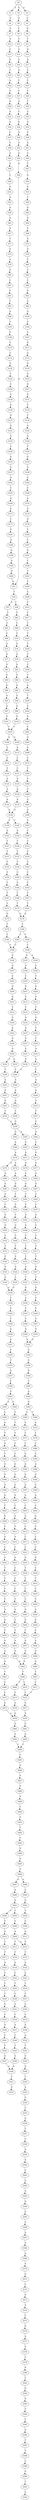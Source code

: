strict digraph  {
	S0 -> S1 [ label = T ];
	S0 -> S2 [ label = G ];
	S0 -> S3 [ label = G ];
	S1 -> S4 [ label = C ];
	S2 -> S5 [ label = C ];
	S3 -> S6 [ label = A ];
	S4 -> S7 [ label = C ];
	S5 -> S8 [ label = G ];
	S6 -> S9 [ label = C ];
	S7 -> S10 [ label = A ];
	S8 -> S11 [ label = T ];
	S9 -> S12 [ label = C ];
	S10 -> S13 [ label = C ];
	S11 -> S14 [ label = G ];
	S12 -> S15 [ label = A ];
	S13 -> S16 [ label = G ];
	S14 -> S17 [ label = A ];
	S15 -> S18 [ label = A ];
	S16 -> S19 [ label = T ];
	S17 -> S20 [ label = C ];
	S18 -> S21 [ label = A ];
	S19 -> S22 [ label = A ];
	S20 -> S23 [ label = T ];
	S21 -> S24 [ label = T ];
	S22 -> S25 [ label = A ];
	S23 -> S26 [ label = C ];
	S24 -> S27 [ label = T ];
	S25 -> S28 [ label = G ];
	S26 -> S29 [ label = T ];
	S27 -> S30 [ label = A ];
	S28 -> S31 [ label = A ];
	S29 -> S32 [ label = C ];
	S30 -> S33 [ label = C ];
	S31 -> S34 [ label = A ];
	S32 -> S35 [ label = G ];
	S33 -> S36 [ label = G ];
	S34 -> S37 [ label = C ];
	S35 -> S38 [ label = C ];
	S36 -> S39 [ label = A ];
	S37 -> S40 [ label = C ];
	S38 -> S41 [ label = A ];
	S39 -> S42 [ label = G ];
	S40 -> S43 [ label = A ];
	S41 -> S44 [ label = C ];
	S42 -> S45 [ label = A ];
	S43 -> S46 [ label = G ];
	S44 -> S47 [ label = T ];
	S45 -> S48 [ label = G ];
	S46 -> S49 [ label = C ];
	S47 -> S50 [ label = G ];
	S48 -> S51 [ label = G ];
	S49 -> S52 [ label = G ];
	S50 -> S53 [ label = G ];
	S51 -> S54 [ label = T ];
	S52 -> S55 [ label = A ];
	S53 -> S56 [ label = T ];
	S54 -> S57 [ label = A ];
	S54 -> S58 [ label = T ];
	S55 -> S59 [ label = A ];
	S56 -> S60 [ label = G ];
	S57 -> S61 [ label = C ];
	S58 -> S62 [ label = C ];
	S59 -> S63 [ label = G ];
	S60 -> S64 [ label = G ];
	S61 -> S65 [ label = C ];
	S62 -> S66 [ label = C ];
	S63 -> S67 [ label = A ];
	S64 -> S68 [ label = T ];
	S65 -> S69 [ label = C ];
	S66 -> S70 [ label = C ];
	S67 -> S71 [ label = C ];
	S68 -> S72 [ label = G ];
	S69 -> S73 [ label = G ];
	S70 -> S74 [ label = G ];
	S71 -> S75 [ label = A ];
	S72 -> S76 [ label = A ];
	S73 -> S77 [ label = A ];
	S74 -> S78 [ label = A ];
	S75 -> S79 [ label = A ];
	S76 -> S80 [ label = T ];
	S77 -> S81 [ label = G ];
	S78 -> S82 [ label = A ];
	S79 -> S83 [ label = G ];
	S80 -> S84 [ label = C ];
	S81 -> S85 [ label = A ];
	S82 -> S86 [ label = A ];
	S83 -> S87 [ label = C ];
	S84 -> S88 [ label = C ];
	S85 -> S89 [ label = G ];
	S86 -> S90 [ label = G ];
	S87 -> S91 [ label = C ];
	S88 -> S92 [ label = G ];
	S89 -> S93 [ label = A ];
	S90 -> S94 [ label = A ];
	S91 -> S95 [ label = T ];
	S92 -> S96 [ label = A ];
	S93 -> S97 [ label = A ];
	S94 -> S98 [ label = A ];
	S95 -> S99 [ label = A ];
	S96 -> S100 [ label = A ];
	S97 -> S101 [ label = G ];
	S98 -> S102 [ label = G ];
	S99 -> S103 [ label = T ];
	S100 -> S104 [ label = C ];
	S101 -> S105 [ label = T ];
	S102 -> S105 [ label = T ];
	S103 -> S106 [ label = C ];
	S104 -> S107 [ label = C ];
	S105 -> S108 [ label = A ];
	S105 -> S109 [ label = G ];
	S106 -> S110 [ label = C ];
	S107 -> S111 [ label = G ];
	S108 -> S112 [ label = C ];
	S109 -> S113 [ label = A ];
	S110 -> S114 [ label = C ];
	S111 -> S115 [ label = A ];
	S112 -> S116 [ label = C ];
	S113 -> S117 [ label = C ];
	S114 -> S118 [ label = G ];
	S115 -> S119 [ label = G ];
	S116 -> S120 [ label = T ];
	S117 -> S121 [ label = T ];
	S118 -> S122 [ label = T ];
	S119 -> S123 [ label = G ];
	S120 -> S124 [ label = A ];
	S121 -> S125 [ label = A ];
	S122 -> S126 [ label = C ];
	S123 -> S127 [ label = G ];
	S124 -> S128 [ label = A ];
	S125 -> S129 [ label = A ];
	S126 -> S130 [ label = C ];
	S127 -> S131 [ label = G ];
	S128 -> S132 [ label = A ];
	S129 -> S133 [ label = A ];
	S130 -> S134 [ label = G ];
	S131 -> S135 [ label = C ];
	S132 -> S136 [ label = G ];
	S133 -> S136 [ label = G ];
	S134 -> S137 [ label = G ];
	S135 -> S138 [ label = T ];
	S136 -> S139 [ label = C ];
	S136 -> S140 [ label = T ];
	S137 -> S141 [ label = G ];
	S138 -> S142 [ label = G ];
	S139 -> S143 [ label = A ];
	S140 -> S144 [ label = A ];
	S141 -> S145 [ label = A ];
	S142 -> S146 [ label = G ];
	S143 -> S147 [ label = T ];
	S144 -> S148 [ label = T ];
	S145 -> S149 [ label = C ];
	S146 -> S150 [ label = T ];
	S147 -> S151 [ label = T ];
	S148 -> S152 [ label = T ];
	S149 -> S153 [ label = G ];
	S150 -> S154 [ label = G ];
	S151 -> S155 [ label = C ];
	S152 -> S156 [ label = C ];
	S153 -> S157 [ label = A ];
	S154 -> S158 [ label = A ];
	S155 -> S159 [ label = C ];
	S156 -> S160 [ label = C ];
	S157 -> S161 [ label = A ];
	S158 -> S162 [ label = C ];
	S159 -> S163 [ label = T ];
	S160 -> S164 [ label = C ];
	S161 -> S165 [ label = T ];
	S162 -> S166 [ label = C ];
	S163 -> S167 [ label = T ];
	S164 -> S168 [ label = T ];
	S165 -> S169 [ label = A ];
	S166 -> S170 [ label = A ];
	S167 -> S171 [ label = T ];
	S168 -> S172 [ label = T ];
	S169 -> S173 [ label = G ];
	S170 -> S174 [ label = G ];
	S171 -> S175 [ label = G ];
	S172 -> S176 [ label = G ];
	S173 -> S177 [ label = T ];
	S174 -> S178 [ label = G ];
	S175 -> S179 [ label = T ];
	S176 -> S180 [ label = T ];
	S177 -> S181 [ label = G ];
	S178 -> S182 [ label = T ];
	S179 -> S183 [ label = C ];
	S180 -> S184 [ label = T ];
	S180 -> S185 [ label = C ];
	S181 -> S186 [ label = A ];
	S182 -> S187 [ label = C ];
	S183 -> S188 [ label = C ];
	S184 -> S189 [ label = T ];
	S185 -> S188 [ label = C ];
	S186 -> S190 [ label = G ];
	S187 -> S191 [ label = G ];
	S188 -> S192 [ label = G ];
	S189 -> S193 [ label = G ];
	S189 -> S194 [ label = A ];
	S190 -> S195 [ label = A ];
	S191 -> S196 [ label = T ];
	S192 -> S197 [ label = A ];
	S193 -> S198 [ label = A ];
	S194 -> S199 [ label = C ];
	S195 -> S200 [ label = G ];
	S196 -> S201 [ label = T ];
	S197 -> S202 [ label = C ];
	S198 -> S203 [ label = C ];
	S199 -> S204 [ label = T ];
	S200 -> S51 [ label = G ];
	S201 -> S205 [ label = T ];
	S202 -> S206 [ label = G ];
	S203 -> S207 [ label = G ];
	S204 -> S208 [ label = G ];
	S205 -> S209 [ label = C ];
	S206 -> S210 [ label = G ];
	S207 -> S211 [ label = G ];
	S208 -> S212 [ label = G ];
	S209 -> S213 [ label = C ];
	S210 -> S214 [ label = T ];
	S211 -> S215 [ label = C ];
	S212 -> S216 [ label = T ];
	S213 -> S217 [ label = C ];
	S214 -> S218 [ label = G ];
	S215 -> S219 [ label = G ];
	S216 -> S220 [ label = G ];
	S217 -> S221 [ label = T ];
	S218 -> S222 [ label = A ];
	S219 -> S223 [ label = A ];
	S220 -> S224 [ label = T ];
	S221 -> S225 [ label = T ];
	S222 -> S226 [ label = A ];
	S223 -> S227 [ label = A ];
	S224 -> S228 [ label = C ];
	S225 -> S229 [ label = T ];
	S226 -> S230 [ label = A ];
	S227 -> S231 [ label = A ];
	S228 -> S232 [ label = A ];
	S229 -> S233 [ label = C ];
	S230 -> S234 [ label = C ];
	S230 -> S235 [ label = A ];
	S231 -> S236 [ label = A ];
	S232 -> S237 [ label = A ];
	S233 -> S238 [ label = C ];
	S234 -> S239 [ label = C ];
	S235 -> S240 [ label = C ];
	S236 -> S240 [ label = C ];
	S237 -> S241 [ label = C ];
	S238 -> S242 [ label = T ];
	S239 -> S243 [ label = A ];
	S240 -> S244 [ label = A ];
	S241 -> S245 [ label = G ];
	S242 -> S246 [ label = A ];
	S243 -> S247 [ label = A ];
	S244 -> S248 [ label = A ];
	S245 -> S249 [ label = A ];
	S246 -> S250 [ label = T ];
	S247 -> S251 [ label = G ];
	S248 -> S252 [ label = G ];
	S249 -> S253 [ label = A ];
	S250 -> S254 [ label = C ];
	S251 -> S255 [ label = T ];
	S252 -> S256 [ label = T ];
	S253 -> S257 [ label = T ];
	S254 -> S258 [ label = G ];
	S255 -> S259 [ label = C ];
	S256 -> S259 [ label = C ];
	S257 -> S260 [ label = C ];
	S258 -> S261 [ label = C ];
	S259 -> S262 [ label = G ];
	S259 -> S263 [ label = A ];
	S260 -> S264 [ label = A ];
	S261 -> S265 [ label = A ];
	S262 -> S266 [ label = A ];
	S263 -> S267 [ label = A ];
	S264 -> S268 [ label = C ];
	S265 -> S269 [ label = A ];
	S266 -> S270 [ label = A ];
	S267 -> S271 [ label = A ];
	S268 -> S272 [ label = G ];
	S269 -> S273 [ label = C ];
	S270 -> S274 [ label = A ];
	S270 -> S275 [ label = G ];
	S271 -> S276 [ label = G ];
	S272 -> S277 [ label = G ];
	S273 -> S278 [ label = T ];
	S274 -> S279 [ label = A ];
	S275 -> S280 [ label = A ];
	S276 -> S281 [ label = A ];
	S277 -> S282 [ label = G ];
	S278 -> S283 [ label = C ];
	S279 -> S284 [ label = G ];
	S280 -> S285 [ label = G ];
	S281 -> S286 [ label = G ];
	S282 -> S287 [ label = G ];
	S283 -> S288 [ label = C ];
	S284 -> S289 [ label = T ];
	S285 -> S290 [ label = C ];
	S286 -> S291 [ label = T ];
	S287 -> S292 [ label = T ];
	S288 -> S293 [ label = A ];
	S289 -> S294 [ label = C ];
	S290 -> S295 [ label = C ];
	S291 -> S296 [ label = C ];
	S292 -> S297 [ label = C ];
	S293 -> S298 [ label = G ];
	S294 -> S299 [ label = T ];
	S295 -> S300 [ label = G ];
	S296 -> S301 [ label = G ];
	S297 -> S302 [ label = G ];
	S298 -> S303 [ label = T ];
	S299 -> S304 [ label = C ];
	S300 -> S305 [ label = G ];
	S301 -> S306 [ label = A ];
	S302 -> S307 [ label = T ];
	S303 -> S308 [ label = T ];
	S304 -> S309 [ label = C ];
	S305 -> S310 [ label = C ];
	S306 -> S311 [ label = C ];
	S307 -> S312 [ label = C ];
	S308 -> S313 [ label = T ];
	S309 -> S314 [ label = T ];
	S310 -> S315 [ label = T ];
	S311 -> S316 [ label = T ];
	S312 -> S317 [ label = T ];
	S313 -> S318 [ label = C ];
	S314 -> S319 [ label = C ];
	S315 -> S320 [ label = C ];
	S316 -> S321 [ label = T ];
	S317 -> S322 [ label = T ];
	S318 -> S323 [ label = C ];
	S319 -> S324 [ label = A ];
	S320 -> S325 [ label = A ];
	S321 -> S326 [ label = A ];
	S322 -> S327 [ label = G ];
	S323 -> S328 [ label = C ];
	S324 -> S329 [ label = C ];
	S325 -> S330 [ label = C ];
	S326 -> S331 [ label = T ];
	S327 -> S332 [ label = C ];
	S328 -> S333 [ label = C ];
	S329 -> S334 [ label = G ];
	S330 -> S334 [ label = G ];
	S331 -> S335 [ label = G ];
	S332 -> S336 [ label = G ];
	S333 -> S337 [ label = T ];
	S334 -> S338 [ label = T ];
	S335 -> S339 [ label = C ];
	S336 -> S340 [ label = C ];
	S337 -> S341 [ label = T ];
	S338 -> S342 [ label = C ];
	S339 -> S343 [ label = C ];
	S340 -> S344 [ label = C ];
	S341 -> S176 [ label = G ];
	S342 -> S345 [ label = T ];
	S343 -> S346 [ label = C ];
	S344 -> S347 [ label = C ];
	S345 -> S348 [ label = A ];
	S346 -> S349 [ label = G ];
	S347 -> S350 [ label = G ];
	S348 -> S351 [ label = A ];
	S349 -> S352 [ label = A ];
	S350 -> S352 [ label = A ];
	S351 -> S353 [ label = T ];
	S352 -> S354 [ label = C ];
	S353 -> S355 [ label = T ];
	S354 -> S356 [ label = C ];
	S355 -> S357 [ label = A ];
	S356 -> S358 [ label = G ];
	S357 -> S359 [ label = C ];
	S358 -> S360 [ label = T ];
	S359 -> S361 [ label = G ];
	S360 -> S362 [ label = A ];
	S361 -> S363 [ label = A ];
	S361 -> S364 [ label = G ];
	S362 -> S365 [ label = G ];
	S363 -> S366 [ label = C ];
	S364 -> S367 [ label = C ];
	S365 -> S368 [ label = T ];
	S365 -> S369 [ label = C ];
	S366 -> S370 [ label = A ];
	S367 -> S371 [ label = T ];
	S368 -> S372 [ label = A ];
	S369 -> S373 [ label = A ];
	S370 -> S374 [ label = T ];
	S371 -> S375 [ label = T ];
	S372 -> S376 [ label = T ];
	S373 -> S377 [ label = T ];
	S374 -> S378 [ label = A ];
	S375 -> S379 [ label = C ];
	S376 -> S380 [ label = C ];
	S377 -> S381 [ label = C ];
	S378 -> S382 [ label = C ];
	S379 -> S383 [ label = C ];
	S380 -> S384 [ label = C ];
	S381 -> S385 [ label = G ];
	S382 -> S386 [ label = G ];
	S383 -> S387 [ label = G ];
	S384 -> S388 [ label = A ];
	S385 -> S389 [ label = A ];
	S386 -> S390 [ label = G ];
	S387 -> S391 [ label = A ];
	S388 -> S392 [ label = G ];
	S389 -> S393 [ label = G ];
	S390 -> S394 [ label = A ];
	S391 -> S395 [ label = A ];
	S392 -> S396 [ label = A ];
	S393 -> S397 [ label = A ];
	S394 -> S398 [ label = A ];
	S395 -> S399 [ label = A ];
	S396 -> S400 [ label = A ];
	S397 -> S401 [ label = A ];
	S398 -> S402 [ label = T ];
	S399 -> S403 [ label = C ];
	S400 -> S404 [ label = C ];
	S401 -> S405 [ label = C ];
	S402 -> S406 [ label = G ];
	S403 -> S407 [ label = G ];
	S404 -> S408 [ label = G ];
	S405 -> S409 [ label = A ];
	S406 -> S410 [ label = T ];
	S407 -> S411 [ label = T ];
	S408 -> S412 [ label = C ];
	S409 -> S413 [ label = C ];
	S410 -> S414 [ label = A ];
	S411 -> S415 [ label = A ];
	S412 -> S416 [ label = C ];
	S413 -> S417 [ label = C ];
	S414 -> S418 [ label = C ];
	S415 -> S419 [ label = C ];
	S416 -> S420 [ label = C ];
	S417 -> S421 [ label = C ];
	S418 -> S422 [ label = C ];
	S419 -> S423 [ label = A ];
	S420 -> S424 [ label = G ];
	S421 -> S425 [ label = G ];
	S422 -> S426 [ label = T ];
	S423 -> S427 [ label = C ];
	S424 -> S428 [ label = C ];
	S425 -> S429 [ label = T ];
	S426 -> S430 [ label = T ];
	S427 -> S431 [ label = T ];
	S428 -> S432 [ label = T ];
	S429 -> S433 [ label = T ];
	S430 -> S434 [ label = C ];
	S431 -> S435 [ label = C ];
	S432 -> S436 [ label = C ];
	S433 -> S437 [ label = C ];
	S434 -> S438 [ label = T ];
	S435 -> S439 [ label = T ];
	S436 -> S440 [ label = C ];
	S437 -> S441 [ label = C ];
	S438 -> S442 [ label = A ];
	S439 -> S443 [ label = A ];
	S440 -> S444 [ label = A ];
	S441 -> S445 [ label = A ];
	S442 -> S446 [ label = G ];
	S443 -> S447 [ label = G ];
	S444 -> S448 [ label = G ];
	S445 -> S449 [ label = G ];
	S446 -> S450 [ label = C ];
	S447 -> S451 [ label = T ];
	S448 -> S452 [ label = C ];
	S449 -> S453 [ label = T ];
	S450 -> S454 [ label = A ];
	S451 -> S455 [ label = A ];
	S452 -> S456 [ label = A ];
	S453 -> S457 [ label = A ];
	S454 -> S458 [ label = A ];
	S455 -> S459 [ label = G ];
	S456 -> S460 [ label = G ];
	S457 -> S461 [ label = G ];
	S458 -> S462 [ label = G ];
	S459 -> S463 [ label = G ];
	S460 -> S464 [ label = G ];
	S461 -> S463 [ label = G ];
	S462 -> S465 [ label = T ];
	S463 -> S466 [ label = T ];
	S464 -> S467 [ label = T ];
	S465 -> S468 [ label = T ];
	S466 -> S469 [ label = T ];
	S466 -> S470 [ label = C ];
	S467 -> S471 [ label = C ];
	S468 -> S472 [ label = C ];
	S469 -> S473 [ label = C ];
	S470 -> S474 [ label = C ];
	S471 -> S474 [ label = C ];
	S472 -> S475 [ label = G ];
	S473 -> S476 [ label = G ];
	S474 -> S477 [ label = G ];
	S475 -> S478 [ label = A ];
	S476 -> S478 [ label = A ];
	S477 -> S479 [ label = A ];
	S478 -> S480 [ label = G ];
	S479 -> S481 [ label = G ];
	S480 -> S482 [ label = A ];
	S481 -> S483 [ label = A ];
	S482 -> S484 [ label = C ];
	S483 -> S484 [ label = C ];
	S484 -> S485 [ label = C ];
	S485 -> S486 [ label = A ];
	S486 -> S487 [ label = A ];
	S487 -> S488 [ label = G ];
	S488 -> S489 [ label = A ];
	S489 -> S490 [ label = C ];
	S490 -> S491 [ label = G ];
	S491 -> S492 [ label = T ];
	S492 -> S493 [ label = C ];
	S493 -> S494 [ label = G ];
	S494 -> S495 [ label = A ];
	S495 -> S496 [ label = A ];
	S496 -> S497 [ label = G ];
	S496 -> S498 [ label = A ];
	S497 -> S499 [ label = A ];
	S498 -> S500 [ label = A ];
	S499 -> S501 [ label = G ];
	S500 -> S502 [ label = G ];
	S501 -> S503 [ label = T ];
	S501 -> S504 [ label = C ];
	S502 -> S505 [ label = T ];
	S503 -> S506 [ label = C ];
	S504 -> S507 [ label = C ];
	S505 -> S508 [ label = C ];
	S506 -> S509 [ label = A ];
	S507 -> S510 [ label = A ];
	S508 -> S511 [ label = A ];
	S509 -> S512 [ label = A ];
	S509 -> S513 [ label = T ];
	S510 -> S514 [ label = C ];
	S511 -> S512 [ label = A ];
	S512 -> S515 [ label = T ];
	S513 -> S516 [ label = T ];
	S514 -> S517 [ label = T ];
	S515 -> S518 [ label = A ];
	S516 -> S519 [ label = A ];
	S517 -> S520 [ label = A ];
	S518 -> S521 [ label = A ];
	S519 -> S522 [ label = C ];
	S520 -> S523 [ label = T ];
	S521 -> S524 [ label = T ];
	S522 -> S525 [ label = T ];
	S523 -> S526 [ label = T ];
	S524 -> S527 [ label = C ];
	S525 -> S528 [ label = C ];
	S526 -> S529 [ label = C ];
	S527 -> S530 [ label = A ];
	S528 -> S531 [ label = A ];
	S529 -> S532 [ label = G ];
	S530 -> S533 [ label = C ];
	S531 -> S534 [ label = C ];
	S532 -> S535 [ label = C ];
	S533 -> S536 [ label = A ];
	S534 -> S537 [ label = A ];
	S535 -> S538 [ label = A ];
	S536 -> S539 [ label = A ];
	S537 -> S540 [ label = C ];
	S538 -> S541 [ label = C ];
	S539 -> S542 [ label = T ];
	S540 -> S543 [ label = T ];
	S541 -> S544 [ label = T ];
	S542 -> S545 [ label = G ];
	S543 -> S546 [ label = G ];
	S544 -> S547 [ label = G ];
	S545 -> S548 [ label = G ];
	S546 -> S549 [ label = G ];
	S547 -> S549 [ label = G ];
	S548 -> S550 [ label = T ];
	S549 -> S551 [ label = T ];
	S550 -> S552 [ label = A ];
	S551 -> S553 [ label = A ];
	S552 -> S554 [ label = C ];
	S554 -> S555 [ label = C ];
	S555 -> S556 [ label = A ];
	S556 -> S557 [ label = T ];
	S557 -> S558 [ label = C ];
	S558 -> S559 [ label = A ];
	S559 -> S560 [ label = A ];
	S560 -> S561 [ label = C ];
	S561 -> S562 [ label = G ];
	S562 -> S563 [ label = G ];
	S563 -> S564 [ label = G ];
	S564 -> S565 [ label = G ];
	S565 -> S566 [ label = A ];
	S566 -> S567 [ label = A ];
	S567 -> S568 [ label = A ];
	S568 -> S569 [ label = A ];
	S569 -> S570 [ label = A ];
	S570 -> S571 [ label = G ];
	S571 -> S572 [ label = C ];
	S572 -> S573 [ label = G ];
	S573 -> S574 [ label = A ];
	S574 -> S575 [ label = C ];
	S575 -> S576 [ label = G ];
	S576 -> S577 [ label = A ];
	S577 -> S578 [ label = G ];
	S578 -> S579 [ label = T ];
	S579 -> S580 [ label = G ];
	S580 -> S581 [ label = T ];
	S581 -> S582 [ label = G ];
	S582 -> S583 [ label = G ];
	S583 -> S584 [ label = T ];
	S584 -> S585 [ label = T ];
	S585 -> S586 [ label = G ];
	S586 -> S587 [ label = T ];
	S587 -> S588 [ label = T ];
	S588 -> S589 [ label = C ];
	S589 -> S590 [ label = G ];
	S590 -> S591 [ label = T ];
	S591 -> S592 [ label = A ];
}
